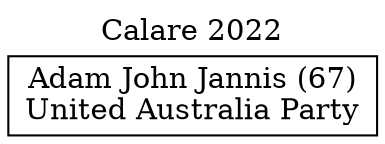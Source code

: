 // House preference flow
digraph "Adam John Jannis (67)_Calare_2022" {
	graph [label="Calare 2022" labelloc=t mclimit=10]
	node [shape=box]
	"Adam John Jannis (67)" [label="Adam John Jannis (67)
United Australia Party"]
}
